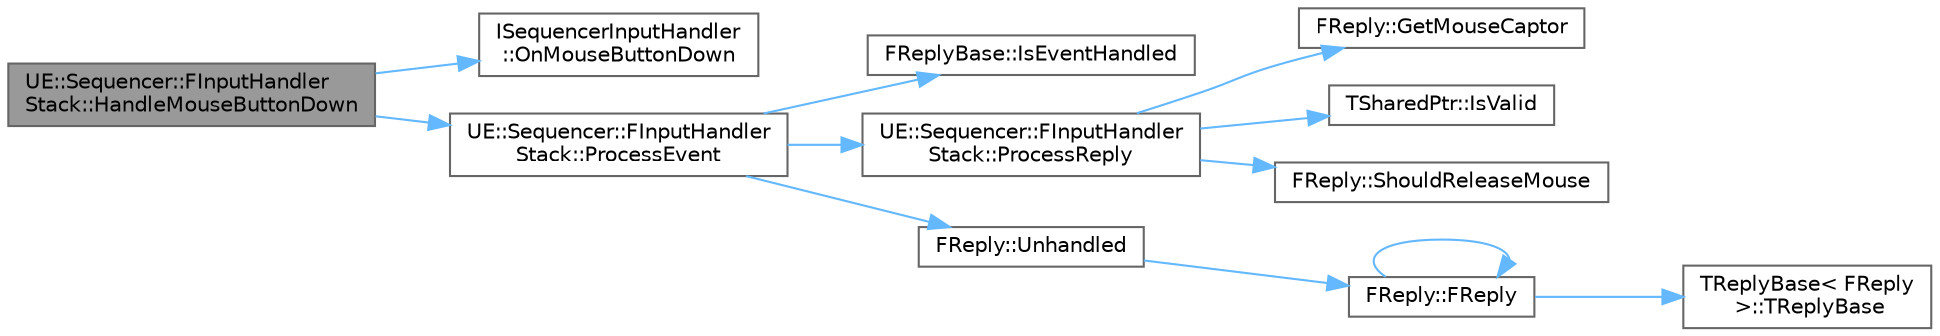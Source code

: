 digraph "UE::Sequencer::FInputHandlerStack::HandleMouseButtonDown"
{
 // INTERACTIVE_SVG=YES
 // LATEX_PDF_SIZE
  bgcolor="transparent";
  edge [fontname=Helvetica,fontsize=10,labelfontname=Helvetica,labelfontsize=10];
  node [fontname=Helvetica,fontsize=10,shape=box,height=0.2,width=0.4];
  rankdir="LR";
  Node1 [id="Node000001",label="UE::Sequencer::FInputHandler\lStack::HandleMouseButtonDown",height=0.2,width=0.4,color="gray40", fillcolor="grey60", style="filled", fontcolor="black",tooltip="Handle a mouse down."];
  Node1 -> Node2 [id="edge1_Node000001_Node000002",color="steelblue1",style="solid",tooltip=" "];
  Node2 [id="Node000002",label="ISequencerInputHandler\l::OnMouseButtonDown",height=0.2,width=0.4,color="grey40", fillcolor="white", style="filled",URL="$de/dc6/structISequencerInputHandler.html#ae2b8ea69aa1053dd6d333437cb0bbc2a",tooltip=" "];
  Node1 -> Node3 [id="edge2_Node000001_Node000003",color="steelblue1",style="solid",tooltip=" "];
  Node3 [id="Node000003",label="UE::Sequencer::FInputHandler\lStack::ProcessEvent",height=0.2,width=0.4,color="grey40", fillcolor="white", style="filled",URL="$de/d48/classUE_1_1Sequencer_1_1FInputHandlerStack.html#a4e660ff61e24d678351df39031725932",tooltip=" "];
  Node3 -> Node4 [id="edge3_Node000003_Node000004",color="steelblue1",style="solid",tooltip=" "];
  Node4 [id="Node000004",label="FReplyBase::IsEventHandled",height=0.2,width=0.4,color="grey40", fillcolor="white", style="filled",URL="$d1/dae/classFReplyBase.html#a76bdb3a21a9910337807063d09816303",tooltip=" "];
  Node3 -> Node5 [id="edge4_Node000003_Node000005",color="steelblue1",style="solid",tooltip=" "];
  Node5 [id="Node000005",label="UE::Sequencer::FInputHandler\lStack::ProcessReply",height=0.2,width=0.4,color="grey40", fillcolor="white", style="filled",URL="$de/d48/classUE_1_1Sequencer_1_1FInputHandlerStack.html#af131d91ed70efa3bd0fd65a50a6d7eae",tooltip=" "];
  Node5 -> Node6 [id="edge5_Node000005_Node000006",color="steelblue1",style="solid",tooltip=" "];
  Node6 [id="Node000006",label="FReply::GetMouseCaptor",height=0.2,width=0.4,color="grey40", fillcolor="white", style="filled",URL="$d1/d93/classFReply.html#ac13e4fa3881ee8cc553d91d393044420",tooltip="If the event replied with a request to capture the mouse, this returns the desired mouse captor."];
  Node5 -> Node7 [id="edge6_Node000005_Node000007",color="steelblue1",style="solid",tooltip=" "];
  Node7 [id="Node000007",label="TSharedPtr::IsValid",height=0.2,width=0.4,color="grey40", fillcolor="white", style="filled",URL="$d8/d2f/classTSharedPtr.html#acb5f7d3a359aaafcebe24b6b19882ad3",tooltip="Checks to see if this shared pointer is actually pointing to an object."];
  Node5 -> Node8 [id="edge7_Node000005_Node000008",color="steelblue1",style="solid",tooltip=" "];
  Node8 [id="Node000008",label="FReply::ShouldReleaseMouse",height=0.2,width=0.4,color="grey40", fillcolor="white", style="filled",URL="$d1/d93/classFReply.html#a1563243e0b08e11312fa79c6001d11dc",tooltip="True if this reply indicated that we should release mouse capture as a result of the event being hand..."];
  Node3 -> Node9 [id="edge8_Node000003_Node000009",color="steelblue1",style="solid",tooltip=" "];
  Node9 [id="Node000009",label="FReply::Unhandled",height=0.2,width=0.4,color="grey40", fillcolor="white", style="filled",URL="$d1/d93/classFReply.html#aade9ec10b96ca5b6c514b7b6bccf30eb",tooltip="An event should return a FReply::Unhandled() to let the system know that an event was unhandled."];
  Node9 -> Node10 [id="edge9_Node000009_Node000010",color="steelblue1",style="solid",tooltip=" "];
  Node10 [id="Node000010",label="FReply::FReply",height=0.2,width=0.4,color="grey40", fillcolor="white", style="filled",URL="$d1/d93/classFReply.html#a17b023666800ff427736ba11b538812d",tooltip="Hidden default constructor."];
  Node10 -> Node10 [id="edge10_Node000010_Node000010",color="steelblue1",style="solid",tooltip=" "];
  Node10 -> Node11 [id="edge11_Node000010_Node000011",color="steelblue1",style="solid",tooltip=" "];
  Node11 [id="Node000011",label="TReplyBase\< FReply\l \>::TReplyBase",height=0.2,width=0.4,color="grey40", fillcolor="white", style="filled",URL="$d9/dab/classTReplyBase.html#a1e9ad2234a336e01bf672bdb3ac91423",tooltip=" "];
}
